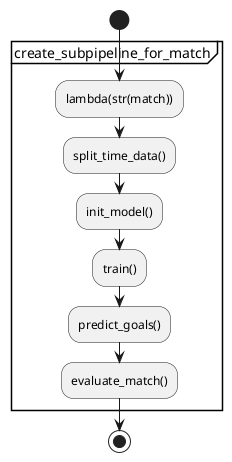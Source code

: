 @startuml data_science

start
group create_subpipeline_for_match
  :lambda(str(match));
  :split_time_data();
  :init_model();
  :train();
  :predict_goals();
  :evaluate_match();
end group

stop
